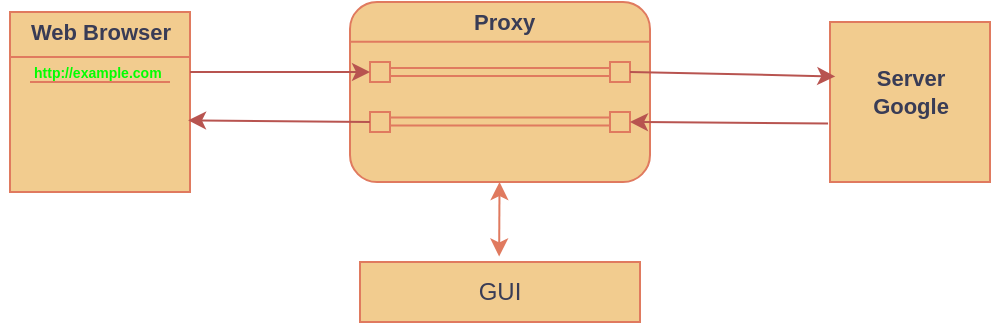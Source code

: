 <mxfile version="24.8.2">
  <diagram name="Page-1" id="ajGWYptA3wK_FwI5TFOz">
    <mxGraphModel dx="663" dy="378" grid="1" gridSize="10" guides="1" tooltips="1" connect="1" arrows="1" fold="1" page="1" pageScale="1" pageWidth="850" pageHeight="1100" math="0" shadow="0">
      <root>
        <mxCell id="0" />
        <mxCell id="1" parent="0" />
        <mxCell id="u6u-6mcUBMvmuvBpNIPu-1" value="" style="whiteSpace=wrap;html=1;aspect=fixed;labelBackgroundColor=none;fillColor=#F2CC8F;strokeColor=#E07A5F;fontColor=#393C56;" vertex="1" parent="1">
          <mxGeometry x="150" y="305" width="90" height="90" as="geometry" />
        </mxCell>
        <mxCell id="u6u-6mcUBMvmuvBpNIPu-2" value="" style="endArrow=none;html=1;rounded=0;entryX=1;entryY=0.25;entryDx=0;entryDy=0;labelBackgroundColor=none;strokeColor=#E07A5F;fontColor=default;fillColor=#F2CC8F;exitX=0;exitY=0.25;exitDx=0;exitDy=0;" edge="1" parent="1" source="u6u-6mcUBMvmuvBpNIPu-1" target="u6u-6mcUBMvmuvBpNIPu-1">
          <mxGeometry width="50" height="50" relative="1" as="geometry">
            <mxPoint x="160" y="310" as="sourcePoint" />
            <mxPoint x="210" y="310" as="targetPoint" />
          </mxGeometry>
        </mxCell>
        <mxCell id="u6u-6mcUBMvmuvBpNIPu-3" value="" style="edgeLabel;html=1;align=center;verticalAlign=middle;resizable=0;points=[];strokeColor=#E07A5F;fontColor=#393C56;fillColor=#F2CC8F;labelBackgroundColor=none;" vertex="1" connectable="0" parent="u6u-6mcUBMvmuvBpNIPu-2">
          <mxGeometry x="-0.218" y="1" relative="1" as="geometry">
            <mxPoint as="offset" />
          </mxGeometry>
        </mxCell>
        <mxCell id="u6u-6mcUBMvmuvBpNIPu-4" value="Web Browser" style="fillColor=none;strokeColor=none;html=1;fontSize=11;fontStyle=0;align=center;fontColor=#393C56;fontStyle=1;fontSize=11;labelBackgroundColor=none;" vertex="1" parent="1">
          <mxGeometry x="145" y="305" width="100" height="20" as="geometry" />
        </mxCell>
        <mxCell id="u6u-6mcUBMvmuvBpNIPu-6" value="&lt;h5 style=&quot;line-height: 120%;&quot;&gt;&lt;font color=&quot;#00ff00&quot; style=&quot;font-size: 7px;&quot;&gt;http://example.com&lt;/font&gt;&lt;/h5&gt;" style="fillColor=none;strokeColor=none;html=1;fontSize=11;fontStyle=0;align=left;fontColor=#393C56;fontStyle=1;fontSize=11;labelBackgroundColor=none;" vertex="1" parent="1">
          <mxGeometry x="160" y="325" width="70" height="20" as="geometry" />
        </mxCell>
        <mxCell id="u6u-6mcUBMvmuvBpNIPu-11" value="" style="rounded=1;whiteSpace=wrap;html=1;strokeColor=#E07A5F;fontColor=#393C56;fillColor=#F2CC8F;labelBackgroundColor=none;" vertex="1" parent="1">
          <mxGeometry x="320" y="300" width="150" height="90" as="geometry" />
        </mxCell>
        <mxCell id="u6u-6mcUBMvmuvBpNIPu-12" value="" style="endArrow=none;html=1;rounded=0;labelBackgroundColor=none;strokeColor=#E07A5F;fontColor=default;fillColor=#F2CC8F;exitX=0;exitY=0.25;exitDx=0;exitDy=0;" edge="1" parent="1">
          <mxGeometry width="50" height="50" relative="1" as="geometry">
            <mxPoint x="320" y="319.84" as="sourcePoint" />
            <mxPoint x="470" y="319.84" as="targetPoint" />
          </mxGeometry>
        </mxCell>
        <mxCell id="u6u-6mcUBMvmuvBpNIPu-13" value="" style="edgeLabel;html=1;align=center;verticalAlign=middle;resizable=0;points=[];strokeColor=#E07A5F;fontColor=#393C56;fillColor=#F2CC8F;labelBackgroundColor=none;" vertex="1" connectable="0" parent="u6u-6mcUBMvmuvBpNIPu-12">
          <mxGeometry x="-0.218" y="1" relative="1" as="geometry">
            <mxPoint as="offset" />
          </mxGeometry>
        </mxCell>
        <mxCell id="u6u-6mcUBMvmuvBpNIPu-14" value="" style="edgeLabel;html=1;align=center;verticalAlign=middle;resizable=0;points=[];strokeColor=#E07A5F;fontColor=#393C56;fillColor=#F2CC8F;labelBackgroundColor=none;" vertex="1" connectable="0" parent="u6u-6mcUBMvmuvBpNIPu-12">
          <mxGeometry x="0.211" y="1" relative="1" as="geometry">
            <mxPoint as="offset" />
          </mxGeometry>
        </mxCell>
        <mxCell id="u6u-6mcUBMvmuvBpNIPu-15" value="Proxy" style="fillColor=none;strokeColor=none;html=1;fontSize=11;fontStyle=0;align=left;fontColor=#393C56;fontStyle=1;fontSize=11;labelBackgroundColor=none;" vertex="1" parent="1">
          <mxGeometry x="380" y="300" width="30" height="20" as="geometry" />
        </mxCell>
        <mxCell id="u6u-6mcUBMvmuvBpNIPu-17" value="" style="whiteSpace=wrap;html=1;aspect=fixed;strokeColor=#E07A5F;fontColor=#393C56;fillColor=#F2CC8F;labelBackgroundColor=none;" vertex="1" parent="1">
          <mxGeometry x="560" y="310" width="80" height="80" as="geometry" />
        </mxCell>
        <mxCell id="u6u-6mcUBMvmuvBpNIPu-18" value="Server&lt;div&gt;Google&lt;/div&gt;" style="fillColor=none;strokeColor=none;html=1;fontSize=11;fontStyle=0;align=center;fontColor=#393C56;fontStyle=1;fontSize=11;labelBackgroundColor=none;" vertex="1" parent="1">
          <mxGeometry x="585" y="335" width="30" height="20" as="geometry" />
        </mxCell>
        <mxCell id="u6u-6mcUBMvmuvBpNIPu-19" value="" style="whiteSpace=wrap;html=1;aspect=fixed;fillColor=#F2CC8F;strokeColor=#E07A5F;labelBackgroundColor=none;fontColor=#393C56;" vertex="1" parent="1">
          <mxGeometry x="450" y="330" width="10" height="10" as="geometry" />
        </mxCell>
        <mxCell id="u6u-6mcUBMvmuvBpNIPu-20" value="" style="whiteSpace=wrap;html=1;aspect=fixed;fillColor=#F2CC8F;strokeColor=#E07A5F;labelBackgroundColor=none;fontColor=#393C56;" vertex="1" parent="1">
          <mxGeometry x="450" y="355" width="10" height="10" as="geometry" />
        </mxCell>
        <mxCell id="u6u-6mcUBMvmuvBpNIPu-21" value="" style="whiteSpace=wrap;html=1;aspect=fixed;fillColor=#F2CC8F;strokeColor=#E07A5F;labelBackgroundColor=none;fontColor=#393C56;" vertex="1" parent="1">
          <mxGeometry x="330" y="330" width="10" height="10" as="geometry" />
        </mxCell>
        <mxCell id="u6u-6mcUBMvmuvBpNIPu-22" value="" style="whiteSpace=wrap;html=1;aspect=fixed;fillColor=#F2CC8F;strokeColor=#E07A5F;labelBackgroundColor=none;fontColor=#393C56;" vertex="1" parent="1">
          <mxGeometry x="330" y="355" width="10" height="10" as="geometry" />
        </mxCell>
        <mxCell id="u6u-6mcUBMvmuvBpNIPu-23" value="" style="endArrow=classic;html=1;rounded=0;strokeColor=#b85450;exitX=1;exitY=0.333;exitDx=0;exitDy=0;exitPerimeter=0;entryX=0;entryY=0.5;entryDx=0;entryDy=0;labelBackgroundColor=none;fontColor=default;fillColor=#f8cecc;" edge="1" parent="1" source="u6u-6mcUBMvmuvBpNIPu-1" target="u6u-6mcUBMvmuvBpNIPu-21">
          <mxGeometry width="50" height="50" relative="1" as="geometry">
            <mxPoint x="260" y="400" as="sourcePoint" />
            <mxPoint x="310" y="350" as="targetPoint" />
          </mxGeometry>
        </mxCell>
        <mxCell id="u6u-6mcUBMvmuvBpNIPu-24" value="" style="endArrow=classic;html=1;rounded=0;strokeColor=#b85450;exitX=1;exitY=0.333;exitDx=0;exitDy=0;exitPerimeter=0;labelBackgroundColor=none;fontColor=default;fillColor=#f8cecc;entryX=0.033;entryY=0.34;entryDx=0;entryDy=0;entryPerimeter=0;" edge="1" parent="1" target="u6u-6mcUBMvmuvBpNIPu-17">
          <mxGeometry width="50" height="50" relative="1" as="geometry">
            <mxPoint x="460" y="335" as="sourcePoint" />
            <mxPoint x="580" y="340" as="targetPoint" />
          </mxGeometry>
        </mxCell>
        <mxCell id="u6u-6mcUBMvmuvBpNIPu-25" value="" style="endArrow=classic;html=1;rounded=0;strokeColor=#b85450;exitX=-0.012;exitY=0.635;exitDx=0;exitDy=0;exitPerimeter=0;labelBackgroundColor=none;fontColor=default;fillColor=#f8cecc;entryX=1;entryY=0.5;entryDx=0;entryDy=0;" edge="1" parent="1" source="u6u-6mcUBMvmuvBpNIPu-17" target="u6u-6mcUBMvmuvBpNIPu-20">
          <mxGeometry width="50" height="50" relative="1" as="geometry">
            <mxPoint x="580" y="365" as="sourcePoint" />
            <mxPoint x="700" y="370" as="targetPoint" />
          </mxGeometry>
        </mxCell>
        <mxCell id="u6u-6mcUBMvmuvBpNIPu-26" value="" style="endArrow=classic;html=1;rounded=0;strokeColor=#b85450;exitX=1;exitY=0.333;exitDx=0;exitDy=0;exitPerimeter=0;labelBackgroundColor=none;fontColor=default;fillColor=#f8cecc;entryX=0.989;entryY=0.602;entryDx=0;entryDy=0;entryPerimeter=0;" edge="1" parent="1" target="u6u-6mcUBMvmuvBpNIPu-1">
          <mxGeometry width="50" height="50" relative="1" as="geometry">
            <mxPoint x="330" y="360" as="sourcePoint" />
            <mxPoint x="210" y="355" as="targetPoint" />
          </mxGeometry>
        </mxCell>
        <mxCell id="u6u-6mcUBMvmuvBpNIPu-27" value="" style="endArrow=classic;html=1;rounded=0;strokeColor=#E07A5F;fontColor=#393C56;fillColor=#F2CC8F;shape=link;exitX=1;exitY=0.5;exitDx=0;exitDy=0;entryX=0;entryY=0.5;entryDx=0;entryDy=0;" edge="1" parent="1" source="u6u-6mcUBMvmuvBpNIPu-21" target="u6u-6mcUBMvmuvBpNIPu-19">
          <mxGeometry width="50" height="50" relative="1" as="geometry">
            <mxPoint x="355" y="334.76" as="sourcePoint" />
            <mxPoint x="435" y="334.76" as="targetPoint" />
          </mxGeometry>
        </mxCell>
        <mxCell id="u6u-6mcUBMvmuvBpNIPu-28" value="" style="endArrow=classic;html=1;rounded=0;strokeColor=#E07A5F;fontColor=#393C56;fillColor=#F2CC8F;shape=link;exitX=1;exitY=0.5;exitDx=0;exitDy=0;entryX=0;entryY=0.5;entryDx=0;entryDy=0;" edge="1" parent="1">
          <mxGeometry width="50" height="50" relative="1" as="geometry">
            <mxPoint x="340" y="359.76" as="sourcePoint" />
            <mxPoint x="450" y="359.76" as="targetPoint" />
          </mxGeometry>
        </mxCell>
        <mxCell id="u6u-6mcUBMvmuvBpNIPu-29" value="" style="endArrow=none;html=1;rounded=0;entryX=1;entryY=0.75;entryDx=0;entryDy=0;labelBackgroundColor=none;strokeColor=#E07A5F;fontColor=default;fillColor=#F2CC8F;exitX=0;exitY=0.75;exitDx=0;exitDy=0;" edge="1" parent="1" source="u6u-6mcUBMvmuvBpNIPu-6" target="u6u-6mcUBMvmuvBpNIPu-6">
          <mxGeometry width="50" height="50" relative="1" as="geometry">
            <mxPoint x="160" y="338" as="sourcePoint" />
            <mxPoint x="250" y="338" as="targetPoint" />
          </mxGeometry>
        </mxCell>
        <mxCell id="u6u-6mcUBMvmuvBpNIPu-30" value="" style="edgeLabel;html=1;align=center;verticalAlign=middle;resizable=0;points=[];strokeColor=#E07A5F;fontColor=#393C56;fillColor=#F2CC8F;labelBackgroundColor=none;" vertex="1" connectable="0" parent="u6u-6mcUBMvmuvBpNIPu-29">
          <mxGeometry x="-0.218" y="1" relative="1" as="geometry">
            <mxPoint as="offset" />
          </mxGeometry>
        </mxCell>
        <mxCell id="u6u-6mcUBMvmuvBpNIPu-31" value="GUI" style="rounded=0;whiteSpace=wrap;html=1;strokeColor=#E07A5F;fontColor=#393C56;fillColor=#F2CC8F;" vertex="1" parent="1">
          <mxGeometry x="325" y="430" width="140" height="30" as="geometry" />
        </mxCell>
        <mxCell id="u6u-6mcUBMvmuvBpNIPu-32" value="" style="endArrow=classic;startArrow=classic;html=1;rounded=0;strokeColor=#E07A5F;fontColor=#393C56;fillColor=#F2CC8F;exitX=0.497;exitY=-0.092;exitDx=0;exitDy=0;exitPerimeter=0;" edge="1" parent="1" source="u6u-6mcUBMvmuvBpNIPu-31">
          <mxGeometry width="50" height="50" relative="1" as="geometry">
            <mxPoint x="394.76" y="420" as="sourcePoint" />
            <mxPoint x="394.76" y="390" as="targetPoint" />
          </mxGeometry>
        </mxCell>
      </root>
    </mxGraphModel>
  </diagram>
</mxfile>
